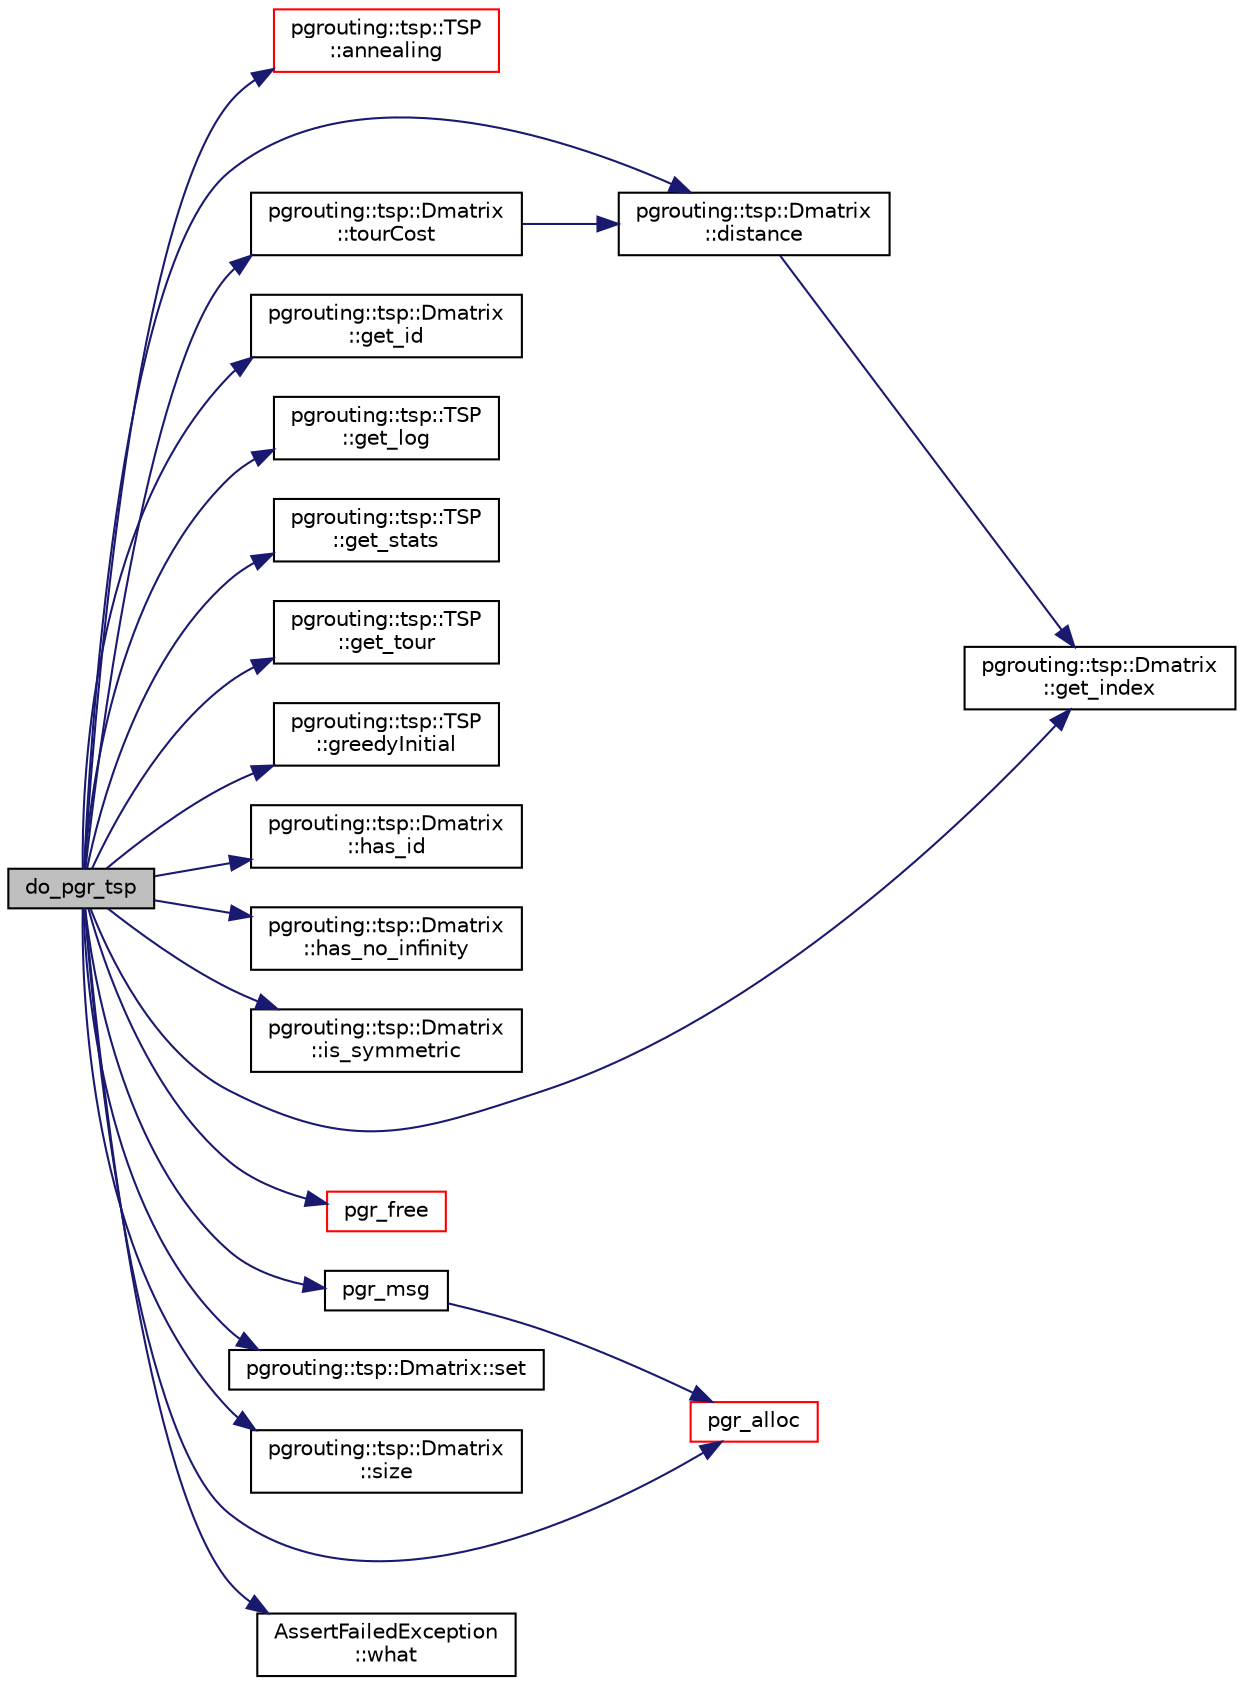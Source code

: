 digraph "do_pgr_tsp"
{
  edge [fontname="Helvetica",fontsize="10",labelfontname="Helvetica",labelfontsize="10"];
  node [fontname="Helvetica",fontsize="10",shape=record];
  rankdir="LR";
  Node1 [label="do_pgr_tsp",height=0.2,width=0.4,color="black", fillcolor="grey75", style="filled" fontcolor="black"];
  Node1 -> Node2 [color="midnightblue",fontsize="10",style="solid",fontname="Helvetica"];
  Node2 [label="pgrouting::tsp::TSP\l::annealing",height=0.2,width=0.4,color="red", fillcolor="white", style="filled",URL="$classpgrouting_1_1tsp_1_1TSP.html#a5231755a0284953740e1d3d9b4b0d23a"];
  Node1 -> Node3 [color="midnightblue",fontsize="10",style="solid",fontname="Helvetica"];
  Node3 [label="pgrouting::tsp::Dmatrix\l::distance",height=0.2,width=0.4,color="black", fillcolor="white", style="filled",URL="$classpgrouting_1_1tsp_1_1Dmatrix.html#aa3bb59e1972502685517499584874617"];
  Node3 -> Node4 [color="midnightblue",fontsize="10",style="solid",fontname="Helvetica"];
  Node4 [label="pgrouting::tsp::Dmatrix\l::get_index",height=0.2,width=0.4,color="black", fillcolor="white", style="filled",URL="$classpgrouting_1_1tsp_1_1Dmatrix.html#a246cfe9b55dfea352065c3222d973d47",tooltip="original id -&gt; idx "];
  Node1 -> Node5 [color="midnightblue",fontsize="10",style="solid",fontname="Helvetica"];
  Node5 [label="pgrouting::tsp::Dmatrix\l::get_id",height=0.2,width=0.4,color="black", fillcolor="white", style="filled",URL="$classpgrouting_1_1tsp_1_1Dmatrix.html#a4824434e65d99df5a57764e8b3bf7aef",tooltip="idx -&gt; original id "];
  Node1 -> Node4 [color="midnightblue",fontsize="10",style="solid",fontname="Helvetica"];
  Node1 -> Node6 [color="midnightblue",fontsize="10",style="solid",fontname="Helvetica"];
  Node6 [label="pgrouting::tsp::TSP\l::get_log",height=0.2,width=0.4,color="black", fillcolor="white", style="filled",URL="$classpgrouting_1_1tsp_1_1TSP.html#a18ecf7702a1e7c59c1f5b866f09ec2ed"];
  Node1 -> Node7 [color="midnightblue",fontsize="10",style="solid",fontname="Helvetica"];
  Node7 [label="pgrouting::tsp::TSP\l::get_stats",height=0.2,width=0.4,color="black", fillcolor="white", style="filled",URL="$classpgrouting_1_1tsp_1_1TSP.html#a75be05e1190e93584f7d5989c8672f60"];
  Node1 -> Node8 [color="midnightblue",fontsize="10",style="solid",fontname="Helvetica"];
  Node8 [label="pgrouting::tsp::TSP\l::get_tour",height=0.2,width=0.4,color="black", fillcolor="white", style="filled",URL="$classpgrouting_1_1tsp_1_1TSP.html#a2dba211a15d8a89b168fb363df65de0b"];
  Node1 -> Node9 [color="midnightblue",fontsize="10",style="solid",fontname="Helvetica"];
  Node9 [label="pgrouting::tsp::TSP\l::greedyInitial",height=0.2,width=0.4,color="black", fillcolor="white", style="filled",URL="$classpgrouting_1_1tsp_1_1TSP.html#ae1f22193e9338b09afc90700d5a1a27e"];
  Node1 -> Node10 [color="midnightblue",fontsize="10",style="solid",fontname="Helvetica"];
  Node10 [label="pgrouting::tsp::Dmatrix\l::has_id",height=0.2,width=0.4,color="black", fillcolor="white", style="filled",URL="$classpgrouting_1_1tsp_1_1Dmatrix.html#a5a70d03ab1a750cd07b71f758395bdff",tooltip="original id -&gt; true "];
  Node1 -> Node11 [color="midnightblue",fontsize="10",style="solid",fontname="Helvetica"];
  Node11 [label="pgrouting::tsp::Dmatrix\l::has_no_infinity",height=0.2,width=0.4,color="black", fillcolor="white", style="filled",URL="$classpgrouting_1_1tsp_1_1Dmatrix.html#a7b198bf18edfd06d330aa4cbe47543f4"];
  Node1 -> Node12 [color="midnightblue",fontsize="10",style="solid",fontname="Helvetica"];
  Node12 [label="pgrouting::tsp::Dmatrix\l::is_symmetric",height=0.2,width=0.4,color="black", fillcolor="white", style="filled",URL="$classpgrouting_1_1tsp_1_1Dmatrix.html#a0149abb943b0f8a7a78f164b3efc9346"];
  Node1 -> Node13 [color="midnightblue",fontsize="10",style="solid",fontname="Helvetica"];
  Node13 [label="pgr_alloc",height=0.2,width=0.4,color="red", fillcolor="white", style="filled",URL="$pgr__alloc_8hpp.html#ac9d34b4a4d403ed9f24050b973087a9c",tooltip="allocates memory "];
  Node1 -> Node14 [color="midnightblue",fontsize="10",style="solid",fontname="Helvetica"];
  Node14 [label="pgr_free",height=0.2,width=0.4,color="red", fillcolor="white", style="filled",URL="$pgr__alloc_8hpp.html#aae87e343d8516ca2c6a60dcfbbf7fde6"];
  Node1 -> Node15 [color="midnightblue",fontsize="10",style="solid",fontname="Helvetica"];
  Node15 [label="pgr_msg",height=0.2,width=0.4,color="black", fillcolor="white", style="filled",URL="$pgr__alloc_8cpp.html#a03fe028457780ee3a4d223cd7fe9d53e"];
  Node15 -> Node13 [color="midnightblue",fontsize="10",style="solid",fontname="Helvetica"];
  Node1 -> Node16 [color="midnightblue",fontsize="10",style="solid",fontname="Helvetica"];
  Node16 [label="pgrouting::tsp::Dmatrix::set",height=0.2,width=0.4,color="black", fillcolor="white", style="filled",URL="$classpgrouting_1_1tsp_1_1Dmatrix.html#a3d6d1e3ab8f331daa6208385d60eb5e0",tooltip="sets a special value for the distance(i,j) "];
  Node1 -> Node17 [color="midnightblue",fontsize="10",style="solid",fontname="Helvetica"];
  Node17 [label="pgrouting::tsp::Dmatrix\l::size",height=0.2,width=0.4,color="black", fillcolor="white", style="filled",URL="$classpgrouting_1_1tsp_1_1Dmatrix.html#a992da03de5b678835c2599adf73048ad",tooltip="|idx| "];
  Node1 -> Node18 [color="midnightblue",fontsize="10",style="solid",fontname="Helvetica"];
  Node18 [label="pgrouting::tsp::Dmatrix\l::tourCost",height=0.2,width=0.4,color="black", fillcolor="white", style="filled",URL="$classpgrouting_1_1tsp_1_1Dmatrix.html#a426ca0842a8d7c625d1263cb3b3931c3",tooltip="tour evaluation "];
  Node18 -> Node3 [color="midnightblue",fontsize="10",style="solid",fontname="Helvetica"];
  Node1 -> Node19 [color="midnightblue",fontsize="10",style="solid",fontname="Helvetica"];
  Node19 [label="AssertFailedException\l::what",height=0.2,width=0.4,color="black", fillcolor="white", style="filled",URL="$classAssertFailedException.html#aafd3ed0f0334f5a66586307c6db69fd2"];
}
